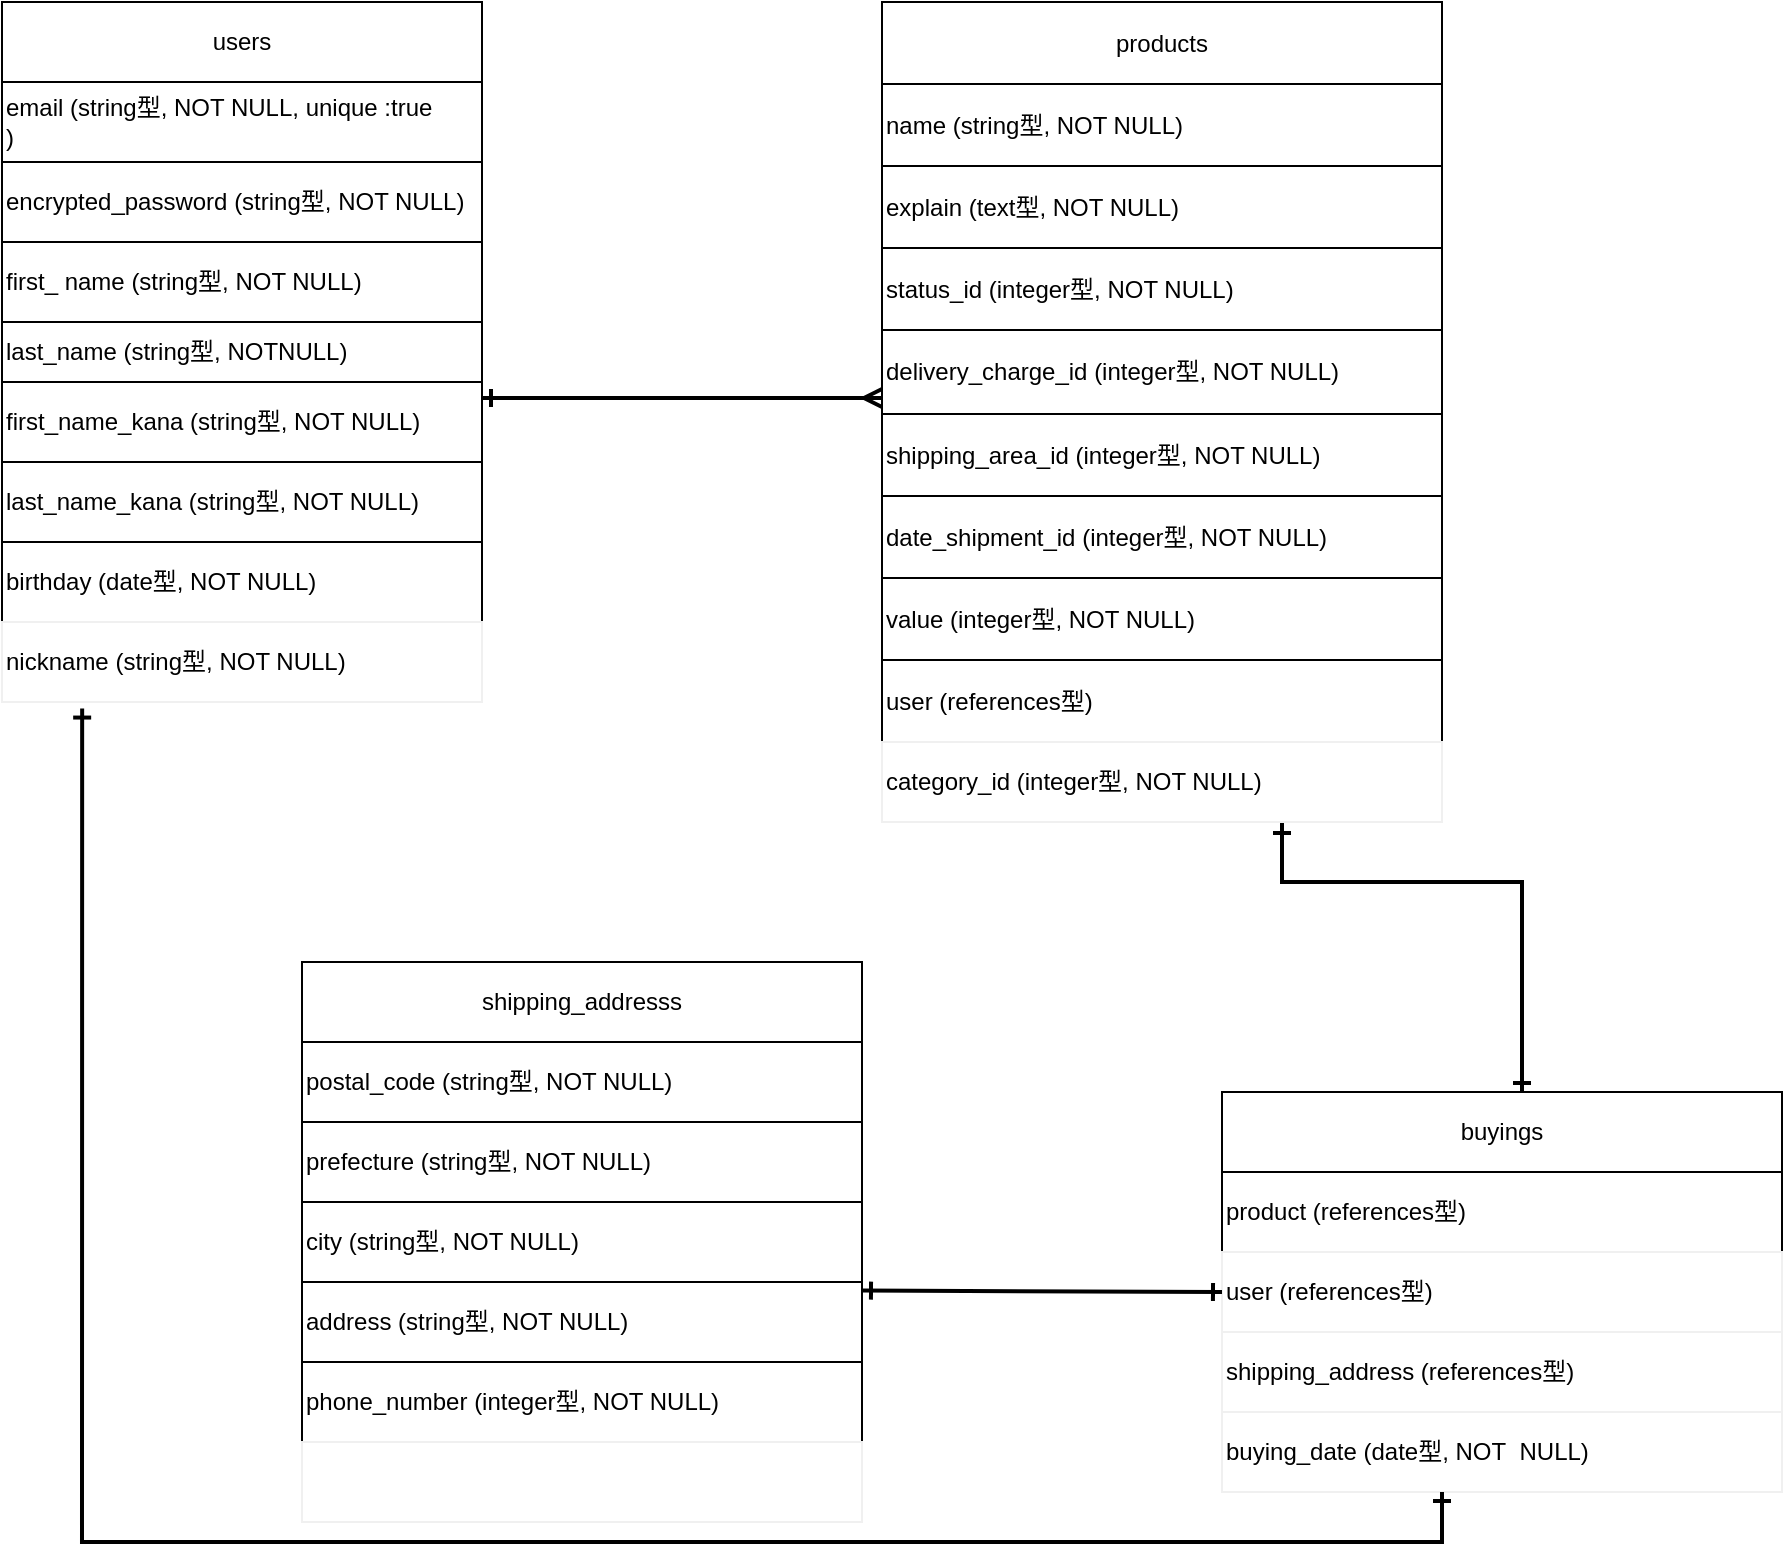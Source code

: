 <mxfile>
    <diagram id="JvZSe9SX6DZq3oTLHzbs" name="ページ1">
        <mxGraphModel dx="1220" dy="771" grid="1" gridSize="10" guides="1" tooltips="1" connect="1" arrows="1" fold="1" page="1" pageScale="1" pageWidth="827" pageHeight="1169" math="0" shadow="0">
            <root>
                <mxCell id="0"/>
                <mxCell id="1" parent="0"/>
                <mxCell id="80" value="" style="shape=table;html=1;whiteSpace=wrap;startSize=0;container=1;collapsible=0;childLayout=tableLayout;align=left;" vertex="1" parent="1">
                    <mxGeometry x="40" y="40" width="240" height="310" as="geometry"/>
                </mxCell>
                <mxCell id="81" value="" style="shape=partialRectangle;html=1;whiteSpace=wrap;collapsible=0;dropTarget=0;pointerEvents=0;fillColor=none;top=0;left=0;bottom=0;right=0;points=[[0,0.5],[1,0.5]];portConstraint=eastwest;align=left;" vertex="1" parent="80">
                    <mxGeometry width="240" height="40" as="geometry"/>
                </mxCell>
                <mxCell id="82" value="users" style="shape=partialRectangle;html=1;whiteSpace=wrap;connectable=0;overflow=hidden;fillColor=none;top=0;left=0;bottom=0;right=0;align=center;" vertex="1" parent="81">
                    <mxGeometry width="240" height="40" as="geometry"/>
                </mxCell>
                <mxCell id="83" value="" style="shape=partialRectangle;html=1;whiteSpace=wrap;collapsible=0;dropTarget=0;pointerEvents=0;fillColor=none;top=0;left=0;bottom=0;right=0;points=[[0,0.5],[1,0.5]];portConstraint=eastwest;align=left;" vertex="1" parent="80">
                    <mxGeometry y="40" width="240" height="40" as="geometry"/>
                </mxCell>
                <mxCell id="84" value="email (string型, NOT NULL, unique :true&lt;br&gt;)" style="shape=partialRectangle;html=1;whiteSpace=wrap;connectable=0;overflow=hidden;fillColor=none;top=0;left=0;bottom=0;right=0;align=left;" vertex="1" parent="83">
                    <mxGeometry width="240" height="40" as="geometry"/>
                </mxCell>
                <mxCell id="85" value="" style="shape=partialRectangle;html=1;whiteSpace=wrap;collapsible=0;dropTarget=0;pointerEvents=0;fillColor=none;top=0;left=0;bottom=0;right=0;points=[[0,0.5],[1,0.5]];portConstraint=eastwest;align=left;" vertex="1" parent="80">
                    <mxGeometry y="80" width="240" height="40" as="geometry"/>
                </mxCell>
                <mxCell id="86" value="encrypted_password (string型, NOT NULL)" style="shape=partialRectangle;html=1;whiteSpace=wrap;connectable=0;overflow=hidden;fillColor=none;top=0;left=0;bottom=0;right=0;align=left;" vertex="1" parent="85">
                    <mxGeometry width="240" height="40" as="geometry"/>
                </mxCell>
                <mxCell id="87" value="" style="shape=partialRectangle;html=1;whiteSpace=wrap;collapsible=0;dropTarget=0;pointerEvents=0;fillColor=none;top=0;left=0;bottom=0;right=0;points=[[0,0.5],[1,0.5]];portConstraint=eastwest;align=left;" vertex="1" parent="80">
                    <mxGeometry y="120" width="240" height="40" as="geometry"/>
                </mxCell>
                <mxCell id="88" value="first_ name (string型, NOT NULL)" style="shape=partialRectangle;html=1;whiteSpace=wrap;connectable=0;overflow=hidden;fillColor=none;top=0;left=0;bottom=0;right=0;align=left;" vertex="1" parent="87">
                    <mxGeometry width="240" height="40" as="geometry"/>
                </mxCell>
                <mxCell id="89" value="" style="shape=partialRectangle;html=1;whiteSpace=wrap;collapsible=0;dropTarget=0;pointerEvents=0;fillColor=none;top=0;left=0;bottom=0;right=0;points=[[0,0.5],[1,0.5]];portConstraint=eastwest;align=left;" vertex="1" parent="80">
                    <mxGeometry y="160" width="240" height="30" as="geometry"/>
                </mxCell>
                <mxCell id="90" value="last_name (string型, NOTNULL)" style="shape=partialRectangle;html=1;whiteSpace=wrap;connectable=0;overflow=hidden;fillColor=none;top=0;left=0;bottom=0;right=0;align=left;" vertex="1" parent="89">
                    <mxGeometry width="240" height="30" as="geometry"/>
                </mxCell>
                <mxCell id="91" value="" style="shape=partialRectangle;html=1;whiteSpace=wrap;collapsible=0;dropTarget=0;pointerEvents=0;fillColor=none;top=0;left=0;bottom=0;right=0;points=[[0,0.5],[1,0.5]];portConstraint=eastwest;align=left;" vertex="1" parent="80">
                    <mxGeometry y="190" width="240" height="40" as="geometry"/>
                </mxCell>
                <mxCell id="92" value="first_name_kana (string型, NOT NULL)" style="shape=partialRectangle;html=1;whiteSpace=wrap;connectable=0;overflow=hidden;fillColor=none;top=0;left=0;bottom=0;right=0;align=left;" vertex="1" parent="91">
                    <mxGeometry width="240" height="40" as="geometry"/>
                </mxCell>
                <mxCell id="93" value="" style="shape=partialRectangle;html=1;whiteSpace=wrap;collapsible=0;dropTarget=0;pointerEvents=0;fillColor=none;top=0;left=0;bottom=0;right=0;points=[[0,0.5],[1,0.5]];portConstraint=eastwest;align=left;" vertex="1" parent="80">
                    <mxGeometry y="230" width="240" height="40" as="geometry"/>
                </mxCell>
                <mxCell id="94" value="last_name_kana (string型, NOT NULL)" style="shape=partialRectangle;html=1;whiteSpace=wrap;connectable=0;overflow=hidden;fillColor=none;top=0;left=0;bottom=0;right=0;align=left;" vertex="1" parent="93">
                    <mxGeometry width="240" height="40" as="geometry"/>
                </mxCell>
                <mxCell id="95" value="" style="shape=partialRectangle;html=1;whiteSpace=wrap;collapsible=0;dropTarget=0;pointerEvents=0;fillColor=none;top=0;left=0;bottom=0;right=0;points=[[0,0.5],[1,0.5]];portConstraint=eastwest;align=left;" vertex="1" parent="80">
                    <mxGeometry y="270" width="240" height="40" as="geometry"/>
                </mxCell>
                <mxCell id="96" value="birthday (date型, NOT NULL)" style="shape=partialRectangle;html=1;whiteSpace=wrap;connectable=0;overflow=hidden;fillColor=none;top=0;left=0;bottom=0;right=0;align=left;" vertex="1" parent="95">
                    <mxGeometry width="240" height="40" as="geometry"/>
                </mxCell>
                <mxCell id="112" value="" style="shape=table;html=1;whiteSpace=wrap;startSize=0;container=1;collapsible=0;childLayout=tableLayout;" vertex="1" parent="1">
                    <mxGeometry x="480" y="40" width="280" height="370" as="geometry"/>
                </mxCell>
                <mxCell id="113" value="" style="shape=partialRectangle;html=1;whiteSpace=wrap;collapsible=0;dropTarget=0;pointerEvents=0;fillColor=none;top=0;left=0;bottom=0;right=0;points=[[0,0.5],[1,0.5]];portConstraint=eastwest;" vertex="1" parent="112">
                    <mxGeometry width="280" height="41" as="geometry"/>
                </mxCell>
                <mxCell id="114" value="products" style="shape=partialRectangle;html=1;whiteSpace=wrap;connectable=0;overflow=hidden;fillColor=none;top=0;left=0;bottom=0;right=0;" vertex="1" parent="113">
                    <mxGeometry width="280" height="41" as="geometry"/>
                </mxCell>
                <mxCell id="115" value="" style="shape=partialRectangle;html=1;whiteSpace=wrap;collapsible=0;dropTarget=0;pointerEvents=0;fillColor=none;top=0;left=0;bottom=0;right=0;points=[[0,0.5],[1,0.5]];portConstraint=eastwest;align=left;" vertex="1" parent="112">
                    <mxGeometry y="41" width="280" height="41" as="geometry"/>
                </mxCell>
                <mxCell id="116" value="name (string型, NOT NULL)" style="shape=partialRectangle;html=1;whiteSpace=wrap;connectable=0;overflow=hidden;fillColor=none;top=0;left=0;bottom=0;right=0;align=left;" vertex="1" parent="115">
                    <mxGeometry width="280" height="41" as="geometry"/>
                </mxCell>
                <mxCell id="117" value="" style="shape=partialRectangle;html=1;whiteSpace=wrap;collapsible=0;dropTarget=0;pointerEvents=0;fillColor=none;top=0;left=0;bottom=0;right=0;points=[[0,0.5],[1,0.5]];portConstraint=eastwest;align=left;" vertex="1" parent="112">
                    <mxGeometry y="82" width="280" height="41" as="geometry"/>
                </mxCell>
                <mxCell id="118" value="explain (text型, NOT NULL)" style="shape=partialRectangle;html=1;whiteSpace=wrap;connectable=0;overflow=hidden;fillColor=none;top=0;left=0;bottom=0;right=0;align=left;" vertex="1" parent="117">
                    <mxGeometry width="280" height="41" as="geometry"/>
                </mxCell>
                <mxCell id="119" value="" style="shape=partialRectangle;html=1;whiteSpace=wrap;collapsible=0;dropTarget=0;pointerEvents=0;fillColor=none;top=0;left=0;bottom=0;right=0;points=[[0,0.5],[1,0.5]];portConstraint=eastwest;align=left;" vertex="1" parent="112">
                    <mxGeometry y="123" width="280" height="41" as="geometry"/>
                </mxCell>
                <mxCell id="120" value="status_id (integer型, NOT NULL)" style="shape=partialRectangle;html=1;whiteSpace=wrap;connectable=0;overflow=hidden;fillColor=none;top=0;left=0;bottom=0;right=0;align=left;" vertex="1" parent="119">
                    <mxGeometry width="280" height="41" as="geometry"/>
                </mxCell>
                <mxCell id="121" value="" style="shape=partialRectangle;html=1;whiteSpace=wrap;collapsible=0;dropTarget=0;pointerEvents=0;fillColor=none;top=0;left=0;bottom=0;right=0;points=[[0,0.5],[1,0.5]];portConstraint=eastwest;align=left;" vertex="1" parent="112">
                    <mxGeometry y="164" width="280" height="42" as="geometry"/>
                </mxCell>
                <mxCell id="122" value="delivery_charge_id (integer型, NOT NULL)" style="shape=partialRectangle;html=1;whiteSpace=wrap;connectable=0;overflow=hidden;fillColor=none;top=0;left=0;bottom=0;right=0;align=left;" vertex="1" parent="121">
                    <mxGeometry width="280" height="42" as="geometry"/>
                </mxCell>
                <mxCell id="123" value="" style="shape=partialRectangle;html=1;whiteSpace=wrap;collapsible=0;dropTarget=0;pointerEvents=0;fillColor=none;top=0;left=0;bottom=0;right=0;points=[[0,0.5],[1,0.5]];portConstraint=eastwest;align=left;" vertex="1" parent="112">
                    <mxGeometry y="206" width="280" height="41" as="geometry"/>
                </mxCell>
                <mxCell id="124" value="shipping_area_id (integer型, NOT NULL)" style="shape=partialRectangle;html=1;whiteSpace=wrap;connectable=0;overflow=hidden;fillColor=none;top=0;left=0;bottom=0;right=0;align=left;" vertex="1" parent="123">
                    <mxGeometry width="280" height="41" as="geometry"/>
                </mxCell>
                <mxCell id="125" value="" style="shape=partialRectangle;html=1;whiteSpace=wrap;collapsible=0;dropTarget=0;pointerEvents=0;fillColor=none;top=0;left=0;bottom=0;right=0;points=[[0,0.5],[1,0.5]];portConstraint=eastwest;align=left;" vertex="1" parent="112">
                    <mxGeometry y="247" width="280" height="41" as="geometry"/>
                </mxCell>
                <mxCell id="126" value="date_shipment_id (integer型, NOT NULL)" style="shape=partialRectangle;html=1;whiteSpace=wrap;connectable=0;overflow=hidden;fillColor=none;top=0;left=0;bottom=0;right=0;align=left;" vertex="1" parent="125">
                    <mxGeometry width="280" height="41" as="geometry"/>
                </mxCell>
                <mxCell id="127" value="" style="shape=partialRectangle;html=1;whiteSpace=wrap;collapsible=0;dropTarget=0;pointerEvents=0;fillColor=none;top=0;left=0;bottom=0;right=0;points=[[0,0.5],[1,0.5]];portConstraint=eastwest;align=left;" vertex="1" parent="112">
                    <mxGeometry y="288" width="280" height="41" as="geometry"/>
                </mxCell>
                <mxCell id="128" value="value (integer型, NOT NULL)" style="shape=partialRectangle;html=1;whiteSpace=wrap;connectable=0;overflow=hidden;fillColor=none;top=0;left=0;bottom=0;right=0;align=left;" vertex="1" parent="127">
                    <mxGeometry width="280" height="41" as="geometry"/>
                </mxCell>
                <mxCell id="129" value="" style="shape=partialRectangle;html=1;whiteSpace=wrap;collapsible=0;dropTarget=0;pointerEvents=0;fillColor=none;top=0;left=0;bottom=0;right=0;points=[[0,0.5],[1,0.5]];portConstraint=eastwest;align=left;" vertex="1" parent="112">
                    <mxGeometry y="329" width="280" height="41" as="geometry"/>
                </mxCell>
                <mxCell id="130" value="user (references型)" style="shape=partialRectangle;html=1;whiteSpace=wrap;connectable=0;overflow=hidden;fillColor=none;top=0;left=0;bottom=0;right=0;align=left;" vertex="1" parent="129">
                    <mxGeometry width="280" height="41" as="geometry"/>
                </mxCell>
                <mxCell id="135" value="" style="shape=table;html=1;whiteSpace=wrap;startSize=0;container=1;collapsible=0;childLayout=tableLayout;" vertex="1" parent="1">
                    <mxGeometry x="650" y="585" width="280" height="80" as="geometry"/>
                </mxCell>
                <mxCell id="136" value="" style="shape=partialRectangle;html=1;whiteSpace=wrap;collapsible=0;dropTarget=0;pointerEvents=0;fillColor=none;top=0;left=0;bottom=0;right=0;points=[[0,0.5],[1,0.5]];portConstraint=eastwest;" vertex="1" parent="135">
                    <mxGeometry width="280" height="40" as="geometry"/>
                </mxCell>
                <mxCell id="137" value="buyings" style="shape=partialRectangle;html=1;whiteSpace=wrap;connectable=0;overflow=hidden;fillColor=none;top=0;left=0;bottom=0;right=0;" vertex="1" parent="136">
                    <mxGeometry width="280" height="40" as="geometry"/>
                </mxCell>
                <mxCell id="138" value="" style="shape=partialRectangle;html=1;whiteSpace=wrap;collapsible=0;dropTarget=0;pointerEvents=0;fillColor=none;top=0;left=0;bottom=0;right=0;points=[[0,0.5],[1,0.5]];portConstraint=eastwest;" vertex="1" parent="135">
                    <mxGeometry y="40" width="280" height="40" as="geometry"/>
                </mxCell>
                <mxCell id="139" value="product (references型)" style="shape=partialRectangle;html=1;whiteSpace=wrap;connectable=0;overflow=hidden;fillColor=none;top=0;left=0;bottom=0;right=0;align=left;" vertex="1" parent="138">
                    <mxGeometry width="280" height="40" as="geometry"/>
                </mxCell>
                <mxCell id="140" value="user (references型)" style="whiteSpace=wrap;html=1;strokeColor=#f0f0f0;align=left;" vertex="1" parent="1">
                    <mxGeometry x="650" y="665" width="280" height="40" as="geometry"/>
                </mxCell>
                <mxCell id="162" value="" style="shape=table;html=1;whiteSpace=wrap;startSize=0;container=1;collapsible=0;childLayout=tableLayout;" vertex="1" parent="1">
                    <mxGeometry x="190" y="520" width="280" height="240" as="geometry"/>
                </mxCell>
                <mxCell id="163" value="" style="shape=partialRectangle;html=1;whiteSpace=wrap;collapsible=0;dropTarget=0;pointerEvents=0;fillColor=none;top=0;left=0;bottom=0;right=0;points=[[0,0.5],[1,0.5]];portConstraint=eastwest;" vertex="1" parent="162">
                    <mxGeometry width="280" height="40" as="geometry"/>
                </mxCell>
                <mxCell id="164" value="shipping_addresss" style="shape=partialRectangle;html=1;whiteSpace=wrap;connectable=0;overflow=hidden;fillColor=none;top=0;left=0;bottom=0;right=0;" vertex="1" parent="163">
                    <mxGeometry width="280" height="40" as="geometry"/>
                </mxCell>
                <mxCell id="165" value="" style="shape=partialRectangle;html=1;whiteSpace=wrap;collapsible=0;dropTarget=0;pointerEvents=0;fillColor=none;top=0;left=0;bottom=0;right=0;points=[[0,0.5],[1,0.5]];portConstraint=eastwest;align=left;" vertex="1" parent="162">
                    <mxGeometry y="40" width="280" height="40" as="geometry"/>
                </mxCell>
                <mxCell id="166" value="postal_code (string型, NOT NULL)" style="shape=partialRectangle;html=1;whiteSpace=wrap;connectable=0;overflow=hidden;fillColor=none;top=0;left=0;bottom=0;right=0;align=left;" vertex="1" parent="165">
                    <mxGeometry width="280" height="40" as="geometry"/>
                </mxCell>
                <mxCell id="167" value="" style="shape=partialRectangle;html=1;whiteSpace=wrap;collapsible=0;dropTarget=0;pointerEvents=0;fillColor=none;top=0;left=0;bottom=0;right=0;points=[[0,0.5],[1,0.5]];portConstraint=eastwest;align=left;" vertex="1" parent="162">
                    <mxGeometry y="80" width="280" height="40" as="geometry"/>
                </mxCell>
                <mxCell id="168" value="prefecture (string型, NOT NULL)" style="shape=partialRectangle;html=1;whiteSpace=wrap;connectable=0;overflow=hidden;fillColor=none;top=0;left=0;bottom=0;right=0;align=left;" vertex="1" parent="167">
                    <mxGeometry width="280" height="40" as="geometry"/>
                </mxCell>
                <mxCell id="169" value="" style="shape=partialRectangle;html=1;whiteSpace=wrap;collapsible=0;dropTarget=0;pointerEvents=0;fillColor=none;top=0;left=0;bottom=0;right=0;points=[[0,0.5],[1,0.5]];portConstraint=eastwest;align=left;" vertex="1" parent="162">
                    <mxGeometry y="120" width="280" height="40" as="geometry"/>
                </mxCell>
                <mxCell id="170" value="city (string型, NOT NULL)" style="shape=partialRectangle;html=1;whiteSpace=wrap;connectable=0;overflow=hidden;fillColor=none;top=0;left=0;bottom=0;right=0;align=left;" vertex="1" parent="169">
                    <mxGeometry width="280" height="40" as="geometry"/>
                </mxCell>
                <mxCell id="171" value="" style="shape=partialRectangle;html=1;whiteSpace=wrap;collapsible=0;dropTarget=0;pointerEvents=0;fillColor=none;top=0;left=0;bottom=0;right=0;points=[[0,0.5],[1,0.5]];portConstraint=eastwest;align=left;" vertex="1" parent="162">
                    <mxGeometry y="160" width="280" height="40" as="geometry"/>
                </mxCell>
                <mxCell id="172" value="address (string型, NOT NULL)" style="shape=partialRectangle;html=1;whiteSpace=wrap;connectable=0;overflow=hidden;fillColor=none;top=0;left=0;bottom=0;right=0;align=left;" vertex="1" parent="171">
                    <mxGeometry width="280" height="40" as="geometry"/>
                </mxCell>
                <mxCell id="173" value="" style="shape=partialRectangle;html=1;whiteSpace=wrap;collapsible=0;dropTarget=0;pointerEvents=0;fillColor=none;top=0;left=0;bottom=0;right=0;points=[[0,0.5],[1,0.5]];portConstraint=eastwest;align=left;" vertex="1" parent="162">
                    <mxGeometry y="200" width="280" height="40" as="geometry"/>
                </mxCell>
                <mxCell id="174" value="phone_number (integer型, NOT NULL)" style="shape=partialRectangle;html=1;whiteSpace=wrap;connectable=0;overflow=hidden;fillColor=none;top=0;left=0;bottom=0;right=0;align=left;" vertex="1" parent="173">
                    <mxGeometry width="280" height="40" as="geometry"/>
                </mxCell>
                <mxCell id="192" value="" style="edgeStyle=entityRelationEdgeStyle;fontSize=41;html=1;endArrow=ERmany;strokeWidth=2;endFill=0;startArrow=ERone;startFill=0;rounded=0;" edge="1" parent="1">
                    <mxGeometry width="100" height="100" relative="1" as="geometry">
                        <mxPoint x="280" y="238" as="sourcePoint"/>
                        <mxPoint x="480" y="238" as="targetPoint"/>
                    </mxGeometry>
                </mxCell>
                <mxCell id="213" value="" style="endArrow=ERone;html=1;rounded=0;strokeWidth=2;fontSize=41;endFill=0;startArrow=ERone;startFill=0;" edge="1" parent="1">
                    <mxGeometry relative="1" as="geometry">
                        <mxPoint x="680" y="460" as="sourcePoint"/>
                        <mxPoint x="800" y="585" as="targetPoint"/>
                        <Array as="points">
                            <mxPoint x="680" y="450"/>
                            <mxPoint x="680" y="480"/>
                            <mxPoint x="800" y="480"/>
                        </Array>
                    </mxGeometry>
                </mxCell>
                <mxCell id="283" value="category_id (integer型, NOT NULL)" style="whiteSpace=wrap;html=1;strokeColor=#f0f0f0;fontSize=12;align=left;" vertex="1" parent="1">
                    <mxGeometry x="480" y="410" width="280" height="40" as="geometry"/>
                </mxCell>
                <mxCell id="284" value="buying_date (date型, NOT&amp;nbsp; NULL)" style="whiteSpace=wrap;html=1;strokeColor=#f0f0f0;fontSize=12;align=left;" vertex="1" parent="1">
                    <mxGeometry x="650" y="745" width="280" height="40" as="geometry"/>
                </mxCell>
                <mxCell id="285" value="shipping_address (references型)" style="whiteSpace=wrap;html=1;strokeColor=#f0f0f0;fontSize=12;align=left;" vertex="1" parent="1">
                    <mxGeometry x="650" y="705" width="280" height="40" as="geometry"/>
                </mxCell>
                <mxCell id="286" value="" style="endArrow=ERone;html=1;rounded=0;strokeWidth=2;fontSize=12;entryX=0;entryY=0.5;entryDx=0;entryDy=0;startArrow=ERone;startFill=0;endFill=0;" edge="1" parent="1" target="140">
                    <mxGeometry relative="1" as="geometry">
                        <mxPoint x="470" y="684.29" as="sourcePoint"/>
                        <mxPoint x="630" y="684.29" as="targetPoint"/>
                    </mxGeometry>
                </mxCell>
                <mxCell id="287" value="" style="endArrow=ERone;html=1;rounded=0;strokeWidth=2;fontSize=12;startArrow=ERone;startFill=0;endFill=0;exitX=0.167;exitY=1.082;exitDx=0;exitDy=0;exitPerimeter=0;" edge="1" parent="1" source="288">
                    <mxGeometry relative="1" as="geometry">
                        <mxPoint x="80" y="350" as="sourcePoint"/>
                        <mxPoint x="760" y="785" as="targetPoint"/>
                        <Array as="points">
                            <mxPoint x="80" y="810"/>
                            <mxPoint x="760" y="810"/>
                        </Array>
                    </mxGeometry>
                </mxCell>
                <mxCell id="288" value="nickname (string型, NOT NULL)" style="whiteSpace=wrap;html=1;strokeColor=#f0f0f0;fontSize=12;align=left;" vertex="1" parent="1">
                    <mxGeometry x="40" y="350" width="240" height="40" as="geometry"/>
                </mxCell>
                <mxCell id="289" value="" style="whiteSpace=wrap;html=1;strokeColor=#f0f0f0;fontSize=12;align=left;" vertex="1" parent="1">
                    <mxGeometry x="190" y="760" width="280" height="40" as="geometry"/>
                </mxCell>
            </root>
        </mxGraphModel>
    </diagram>
</mxfile>